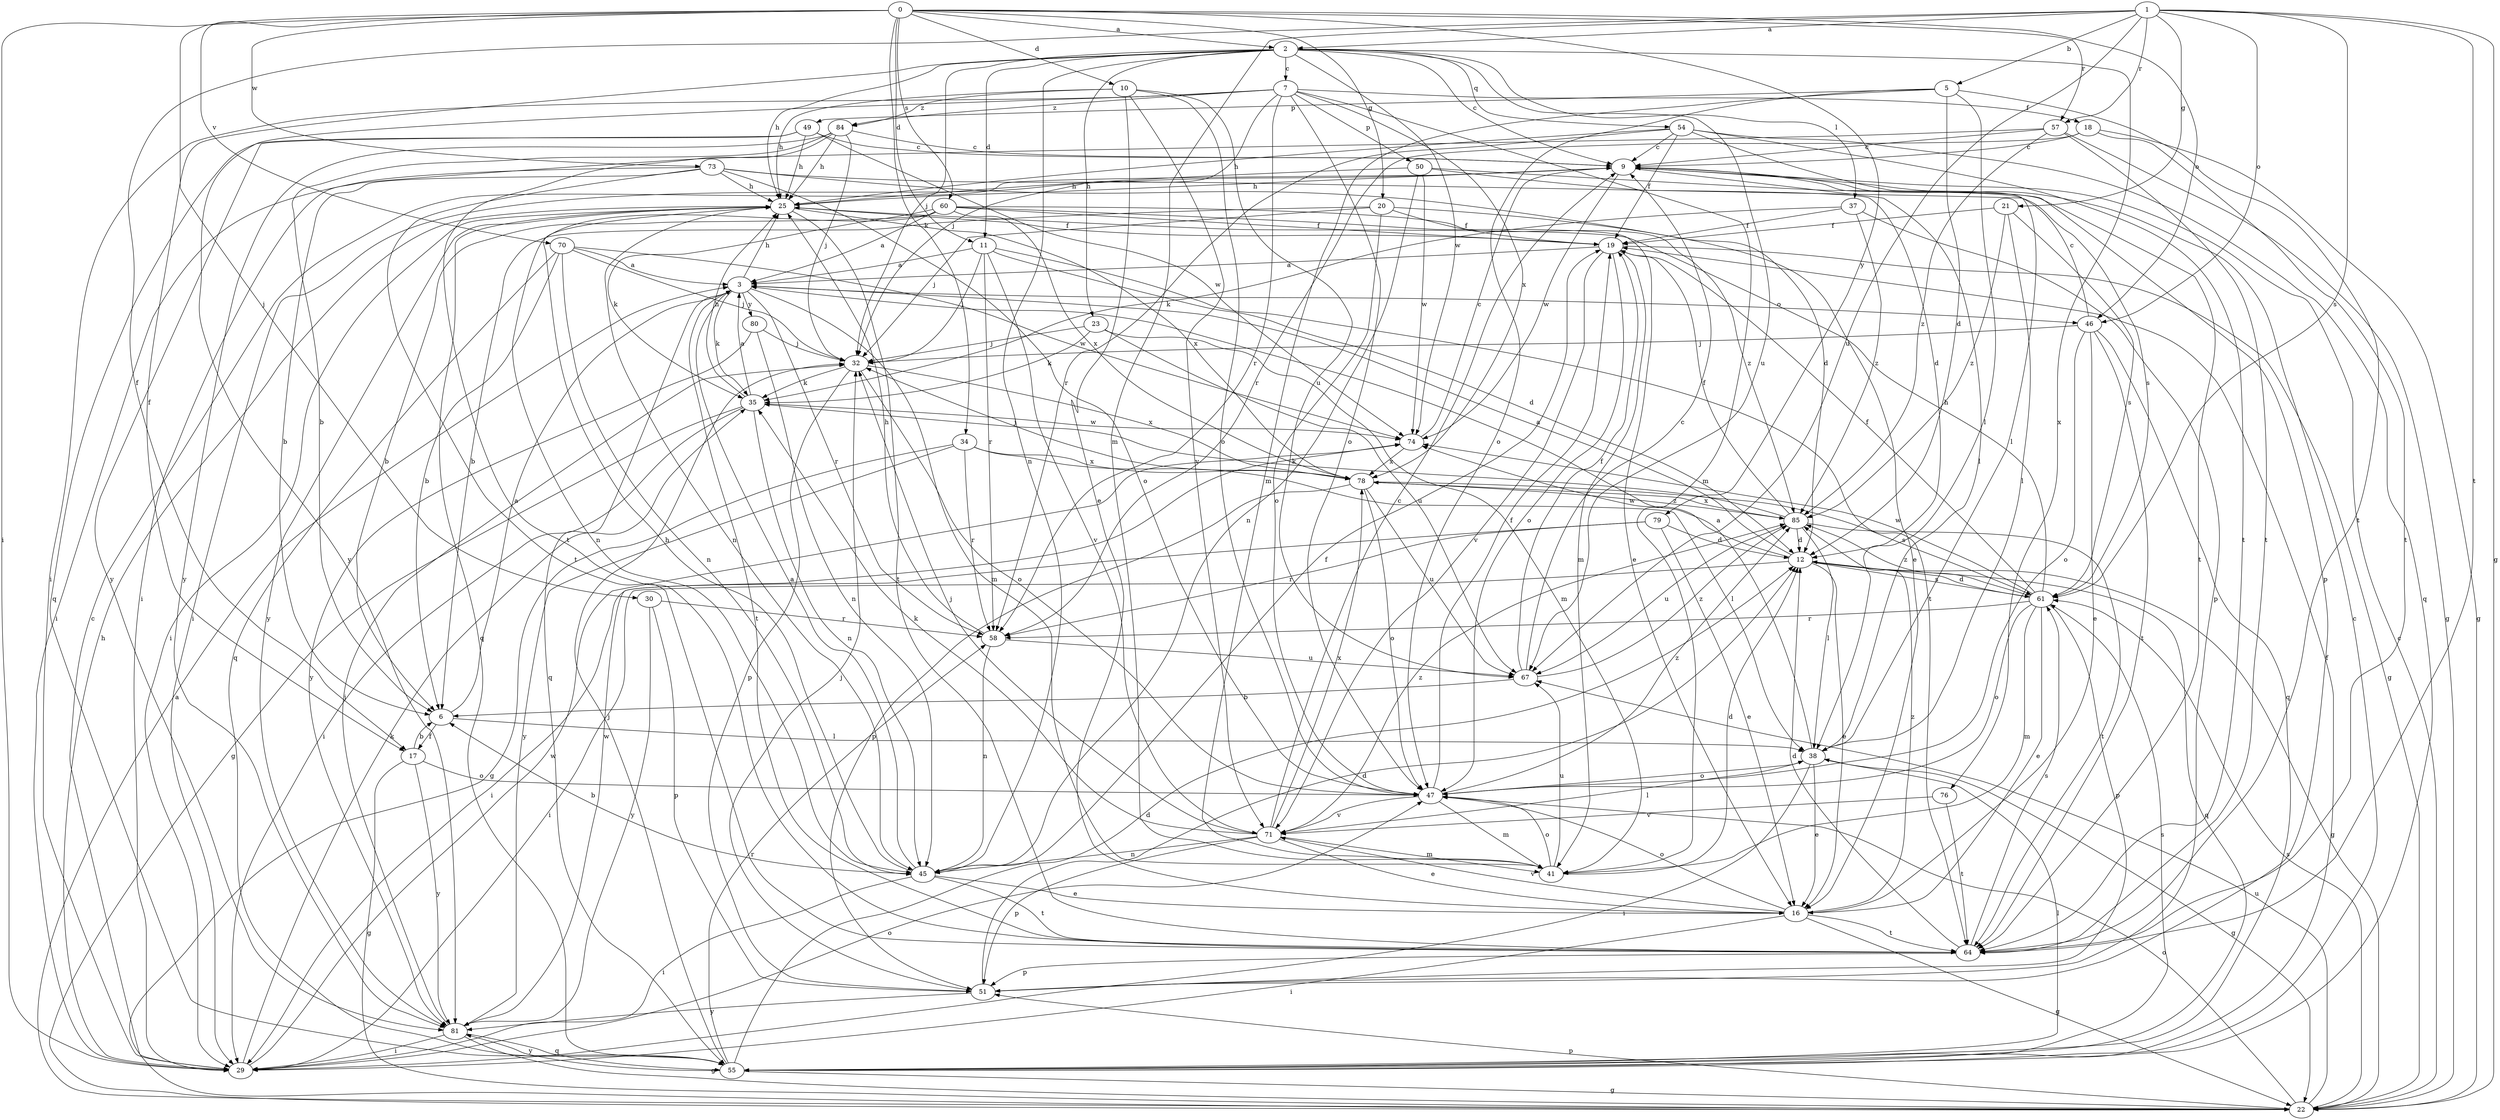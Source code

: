 strict digraph  {
0;
1;
2;
3;
5;
6;
7;
9;
10;
11;
12;
16;
17;
18;
19;
20;
21;
22;
23;
25;
29;
30;
32;
34;
35;
37;
38;
41;
45;
46;
47;
49;
50;
51;
54;
55;
57;
58;
60;
61;
64;
67;
70;
71;
73;
74;
76;
78;
79;
80;
81;
84;
85;
0 -> 2  [label=a];
0 -> 10  [label=d];
0 -> 11  [label=d];
0 -> 20  [label=g];
0 -> 29  [label=i];
0 -> 30  [label=j];
0 -> 34  [label=k];
0 -> 46  [label=o];
0 -> 57  [label=r];
0 -> 60  [label=s];
0 -> 70  [label=v];
0 -> 73  [label=w];
0 -> 79  [label=y];
1 -> 2  [label=a];
1 -> 5  [label=b];
1 -> 17  [label=f];
1 -> 21  [label=g];
1 -> 22  [label=g];
1 -> 41  [label=m];
1 -> 46  [label=o];
1 -> 57  [label=r];
1 -> 61  [label=s];
1 -> 64  [label=t];
1 -> 67  [label=u];
2 -> 7  [label=c];
2 -> 9  [label=c];
2 -> 11  [label=d];
2 -> 17  [label=f];
2 -> 23  [label=h];
2 -> 25  [label=h];
2 -> 32  [label=j];
2 -> 37  [label=l];
2 -> 45  [label=n];
2 -> 54  [label=q];
2 -> 67  [label=u];
2 -> 74  [label=w];
2 -> 76  [label=x];
3 -> 25  [label=h];
3 -> 35  [label=k];
3 -> 41  [label=m];
3 -> 46  [label=o];
3 -> 55  [label=q];
3 -> 58  [label=r];
3 -> 64  [label=t];
3 -> 80  [label=y];
5 -> 12  [label=d];
5 -> 38  [label=l];
5 -> 41  [label=m];
5 -> 47  [label=o];
5 -> 49  [label=p];
5 -> 64  [label=t];
6 -> 3  [label=a];
6 -> 17  [label=f];
6 -> 38  [label=l];
7 -> 18  [label=f];
7 -> 29  [label=i];
7 -> 32  [label=j];
7 -> 41  [label=m];
7 -> 47  [label=o];
7 -> 50  [label=p];
7 -> 58  [label=r];
7 -> 78  [label=x];
7 -> 81  [label=y];
7 -> 84  [label=z];
9 -> 25  [label=h];
9 -> 29  [label=i];
9 -> 38  [label=l];
9 -> 64  [label=t];
9 -> 74  [label=w];
10 -> 16  [label=e];
10 -> 25  [label=h];
10 -> 47  [label=o];
10 -> 67  [label=u];
10 -> 71  [label=v];
10 -> 84  [label=z];
11 -> 3  [label=a];
11 -> 12  [label=d];
11 -> 32  [label=j];
11 -> 58  [label=r];
11 -> 64  [label=t];
11 -> 71  [label=v];
12 -> 3  [label=a];
12 -> 16  [label=e];
12 -> 22  [label=g];
12 -> 29  [label=i];
12 -> 55  [label=q];
12 -> 61  [label=s];
12 -> 74  [label=w];
16 -> 22  [label=g];
16 -> 29  [label=i];
16 -> 47  [label=o];
16 -> 64  [label=t];
16 -> 71  [label=v];
16 -> 85  [label=z];
17 -> 6  [label=b];
17 -> 22  [label=g];
17 -> 47  [label=o];
17 -> 81  [label=y];
18 -> 9  [label=c];
18 -> 22  [label=g];
18 -> 58  [label=r];
18 -> 64  [label=t];
19 -> 3  [label=a];
19 -> 22  [label=g];
19 -> 41  [label=m];
19 -> 47  [label=o];
19 -> 71  [label=v];
20 -> 6  [label=b];
20 -> 16  [label=e];
20 -> 19  [label=f];
20 -> 32  [label=j];
20 -> 47  [label=o];
21 -> 19  [label=f];
21 -> 38  [label=l];
21 -> 61  [label=s];
21 -> 85  [label=z];
22 -> 3  [label=a];
22 -> 9  [label=c];
22 -> 47  [label=o];
22 -> 51  [label=p];
22 -> 61  [label=s];
22 -> 67  [label=u];
23 -> 32  [label=j];
23 -> 35  [label=k];
23 -> 41  [label=m];
23 -> 67  [label=u];
25 -> 19  [label=f];
25 -> 29  [label=i];
25 -> 45  [label=n];
25 -> 55  [label=q];
25 -> 64  [label=t];
25 -> 78  [label=x];
25 -> 81  [label=y];
29 -> 9  [label=c];
29 -> 25  [label=h];
29 -> 35  [label=k];
29 -> 47  [label=o];
29 -> 74  [label=w];
30 -> 51  [label=p];
30 -> 58  [label=r];
30 -> 81  [label=y];
32 -> 35  [label=k];
32 -> 47  [label=o];
32 -> 51  [label=p];
32 -> 78  [label=x];
34 -> 22  [label=g];
34 -> 38  [label=l];
34 -> 58  [label=r];
34 -> 78  [label=x];
34 -> 81  [label=y];
35 -> 3  [label=a];
35 -> 22  [label=g];
35 -> 25  [label=h];
35 -> 29  [label=i];
35 -> 45  [label=n];
35 -> 74  [label=w];
37 -> 19  [label=f];
37 -> 35  [label=k];
37 -> 51  [label=p];
37 -> 85  [label=z];
38 -> 3  [label=a];
38 -> 16  [label=e];
38 -> 22  [label=g];
38 -> 29  [label=i];
38 -> 47  [label=o];
41 -> 12  [label=d];
41 -> 47  [label=o];
41 -> 67  [label=u];
45 -> 3  [label=a];
45 -> 6  [label=b];
45 -> 16  [label=e];
45 -> 19  [label=f];
45 -> 25  [label=h];
45 -> 29  [label=i];
45 -> 64  [label=t];
46 -> 9  [label=c];
46 -> 16  [label=e];
46 -> 32  [label=j];
46 -> 47  [label=o];
46 -> 55  [label=q];
46 -> 64  [label=t];
47 -> 19  [label=f];
47 -> 41  [label=m];
47 -> 71  [label=v];
47 -> 85  [label=z];
49 -> 9  [label=c];
49 -> 25  [label=h];
49 -> 55  [label=q];
49 -> 74  [label=w];
49 -> 81  [label=y];
50 -> 12  [label=d];
50 -> 25  [label=h];
50 -> 45  [label=n];
50 -> 51  [label=p];
50 -> 74  [label=w];
51 -> 12  [label=d];
51 -> 32  [label=j];
51 -> 81  [label=y];
54 -> 9  [label=c];
54 -> 19  [label=f];
54 -> 25  [label=h];
54 -> 38  [label=l];
54 -> 55  [label=q];
54 -> 58  [label=r];
54 -> 64  [label=t];
55 -> 9  [label=c];
55 -> 12  [label=d];
55 -> 19  [label=f];
55 -> 22  [label=g];
55 -> 32  [label=j];
55 -> 38  [label=l];
55 -> 58  [label=r];
55 -> 61  [label=s];
55 -> 81  [label=y];
57 -> 9  [label=c];
57 -> 22  [label=g];
57 -> 29  [label=i];
57 -> 64  [label=t];
57 -> 85  [label=z];
58 -> 25  [label=h];
58 -> 45  [label=n];
58 -> 67  [label=u];
60 -> 3  [label=a];
60 -> 6  [label=b];
60 -> 16  [label=e];
60 -> 19  [label=f];
60 -> 35  [label=k];
60 -> 45  [label=n];
60 -> 78  [label=x];
60 -> 85  [label=z];
61 -> 12  [label=d];
61 -> 16  [label=e];
61 -> 19  [label=f];
61 -> 25  [label=h];
61 -> 41  [label=m];
61 -> 47  [label=o];
61 -> 51  [label=p];
61 -> 58  [label=r];
61 -> 74  [label=w];
61 -> 85  [label=z];
64 -> 12  [label=d];
64 -> 51  [label=p];
64 -> 61  [label=s];
67 -> 6  [label=b];
67 -> 9  [label=c];
67 -> 19  [label=f];
67 -> 85  [label=z];
70 -> 3  [label=a];
70 -> 6  [label=b];
70 -> 32  [label=j];
70 -> 45  [label=n];
70 -> 55  [label=q];
70 -> 74  [label=w];
71 -> 9  [label=c];
71 -> 16  [label=e];
71 -> 32  [label=j];
71 -> 35  [label=k];
71 -> 38  [label=l];
71 -> 41  [label=m];
71 -> 45  [label=n];
71 -> 51  [label=p];
71 -> 78  [label=x];
71 -> 85  [label=z];
73 -> 6  [label=b];
73 -> 12  [label=d];
73 -> 25  [label=h];
73 -> 29  [label=i];
73 -> 47  [label=o];
73 -> 61  [label=s];
73 -> 64  [label=t];
74 -> 9  [label=c];
74 -> 78  [label=x];
76 -> 64  [label=t];
76 -> 71  [label=v];
78 -> 32  [label=j];
78 -> 47  [label=o];
78 -> 51  [label=p];
78 -> 61  [label=s];
78 -> 67  [label=u];
78 -> 85  [label=z];
79 -> 12  [label=d];
79 -> 16  [label=e];
79 -> 29  [label=i];
79 -> 58  [label=r];
80 -> 32  [label=j];
80 -> 45  [label=n];
80 -> 81  [label=y];
81 -> 22  [label=g];
81 -> 29  [label=i];
81 -> 32  [label=j];
81 -> 55  [label=q];
81 -> 74  [label=w];
84 -> 6  [label=b];
84 -> 9  [label=c];
84 -> 25  [label=h];
84 -> 32  [label=j];
84 -> 64  [label=t];
84 -> 81  [label=y];
85 -> 12  [label=d];
85 -> 19  [label=f];
85 -> 35  [label=k];
85 -> 38  [label=l];
85 -> 64  [label=t];
85 -> 67  [label=u];
85 -> 78  [label=x];
}
